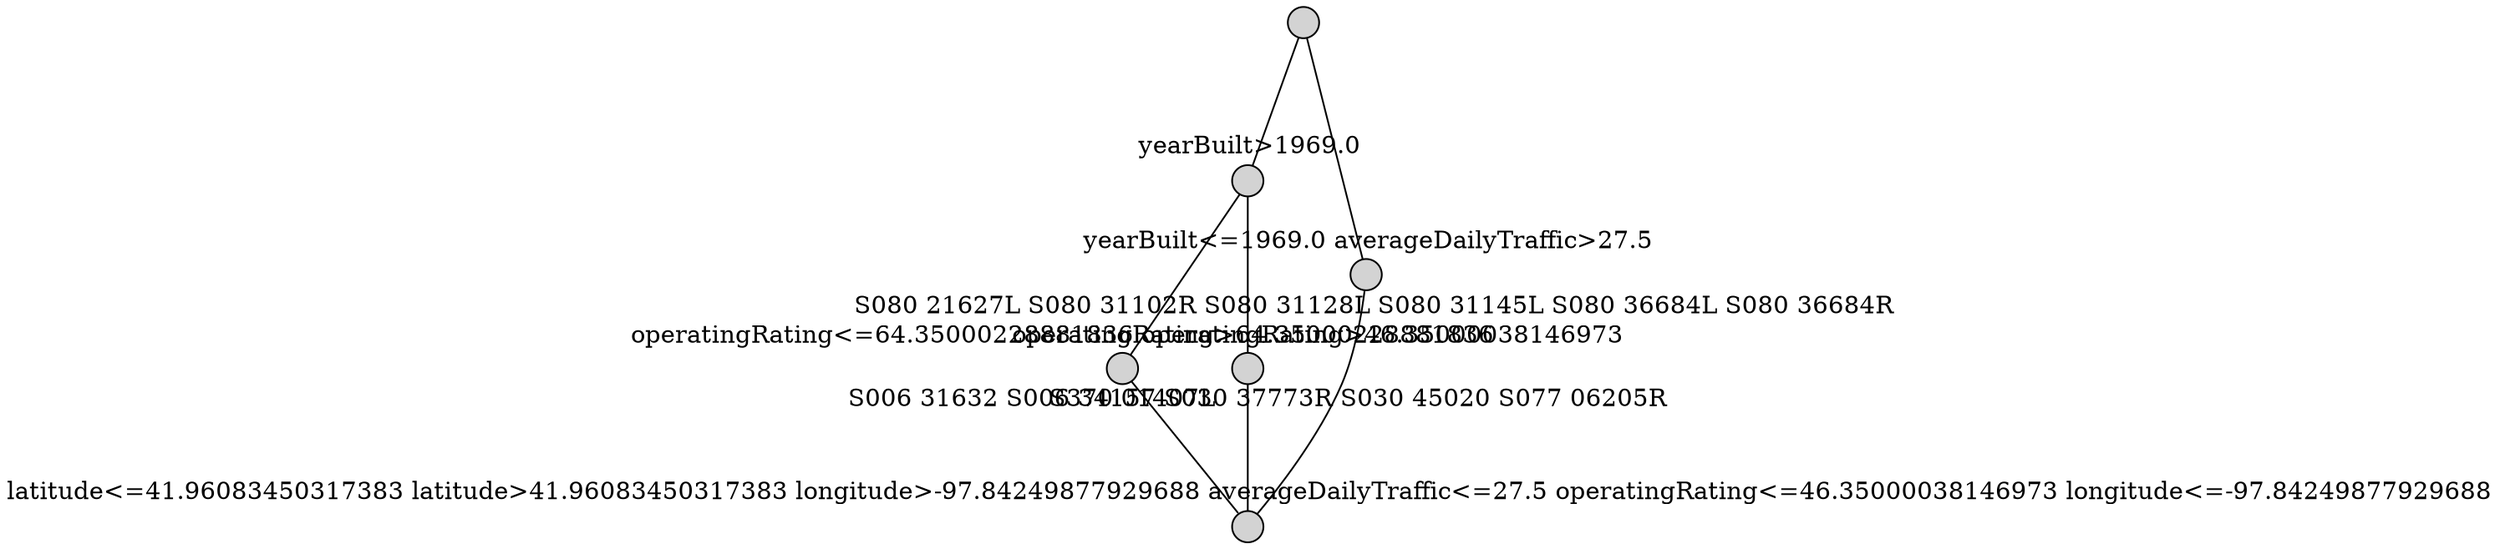 // <Lattice object of 3 atoms 6 concepts 2 coatoms at 0x124515730>
digraph Lattice {
	node [label="" shape=circle style=filled width=.25]
	edge [dir=none labeldistance=1.5 minlen=2]
	c0
	c0 -> c0 [color=transparent labelangle=90 taillabel="latitude<=41.96083450317383 latitude>41.96083450317383 longitude>-97.84249877929688 averageDailyTraffic<=27.5 operatingRating<=46.35000038146973 longitude<=-97.84249877929688"]
	c1
	c1 -> c1 [color=transparent headlabel="S370 01407L" labelangle=270]
	c1 -> c1 [color=transparent labelangle=90 taillabel="operatingRating<=64.35000228881836 operatingRating>46.35000038146973"]
	c1 -> c0
	c2
	c2 -> c2 [color=transparent headlabel="S006 31632 S006 34157 S030 37773R S030 45020 S077 06205R" labelangle=270]
	c2 -> c2 [color=transparent labelangle=90 taillabel="operatingRating>64.35000228881836"]
	c2 -> c0
	c3
	c3 -> c3 [color=transparent labelangle=90 taillabel="yearBuilt>1969.0"]
	c3 -> c1
	c3 -> c2
	c4
	c4 -> c4 [color=transparent headlabel="S080 21627L S080 31102R S080 31128L S080 31145L S080 36684L S080 36684R" labelangle=270]
	c4 -> c4 [color=transparent labelangle=90 taillabel="yearBuilt<=1969.0 averageDailyTraffic>27.5"]
	c4 -> c0
	c5
	c5 -> c3
	c5 -> c4
}
